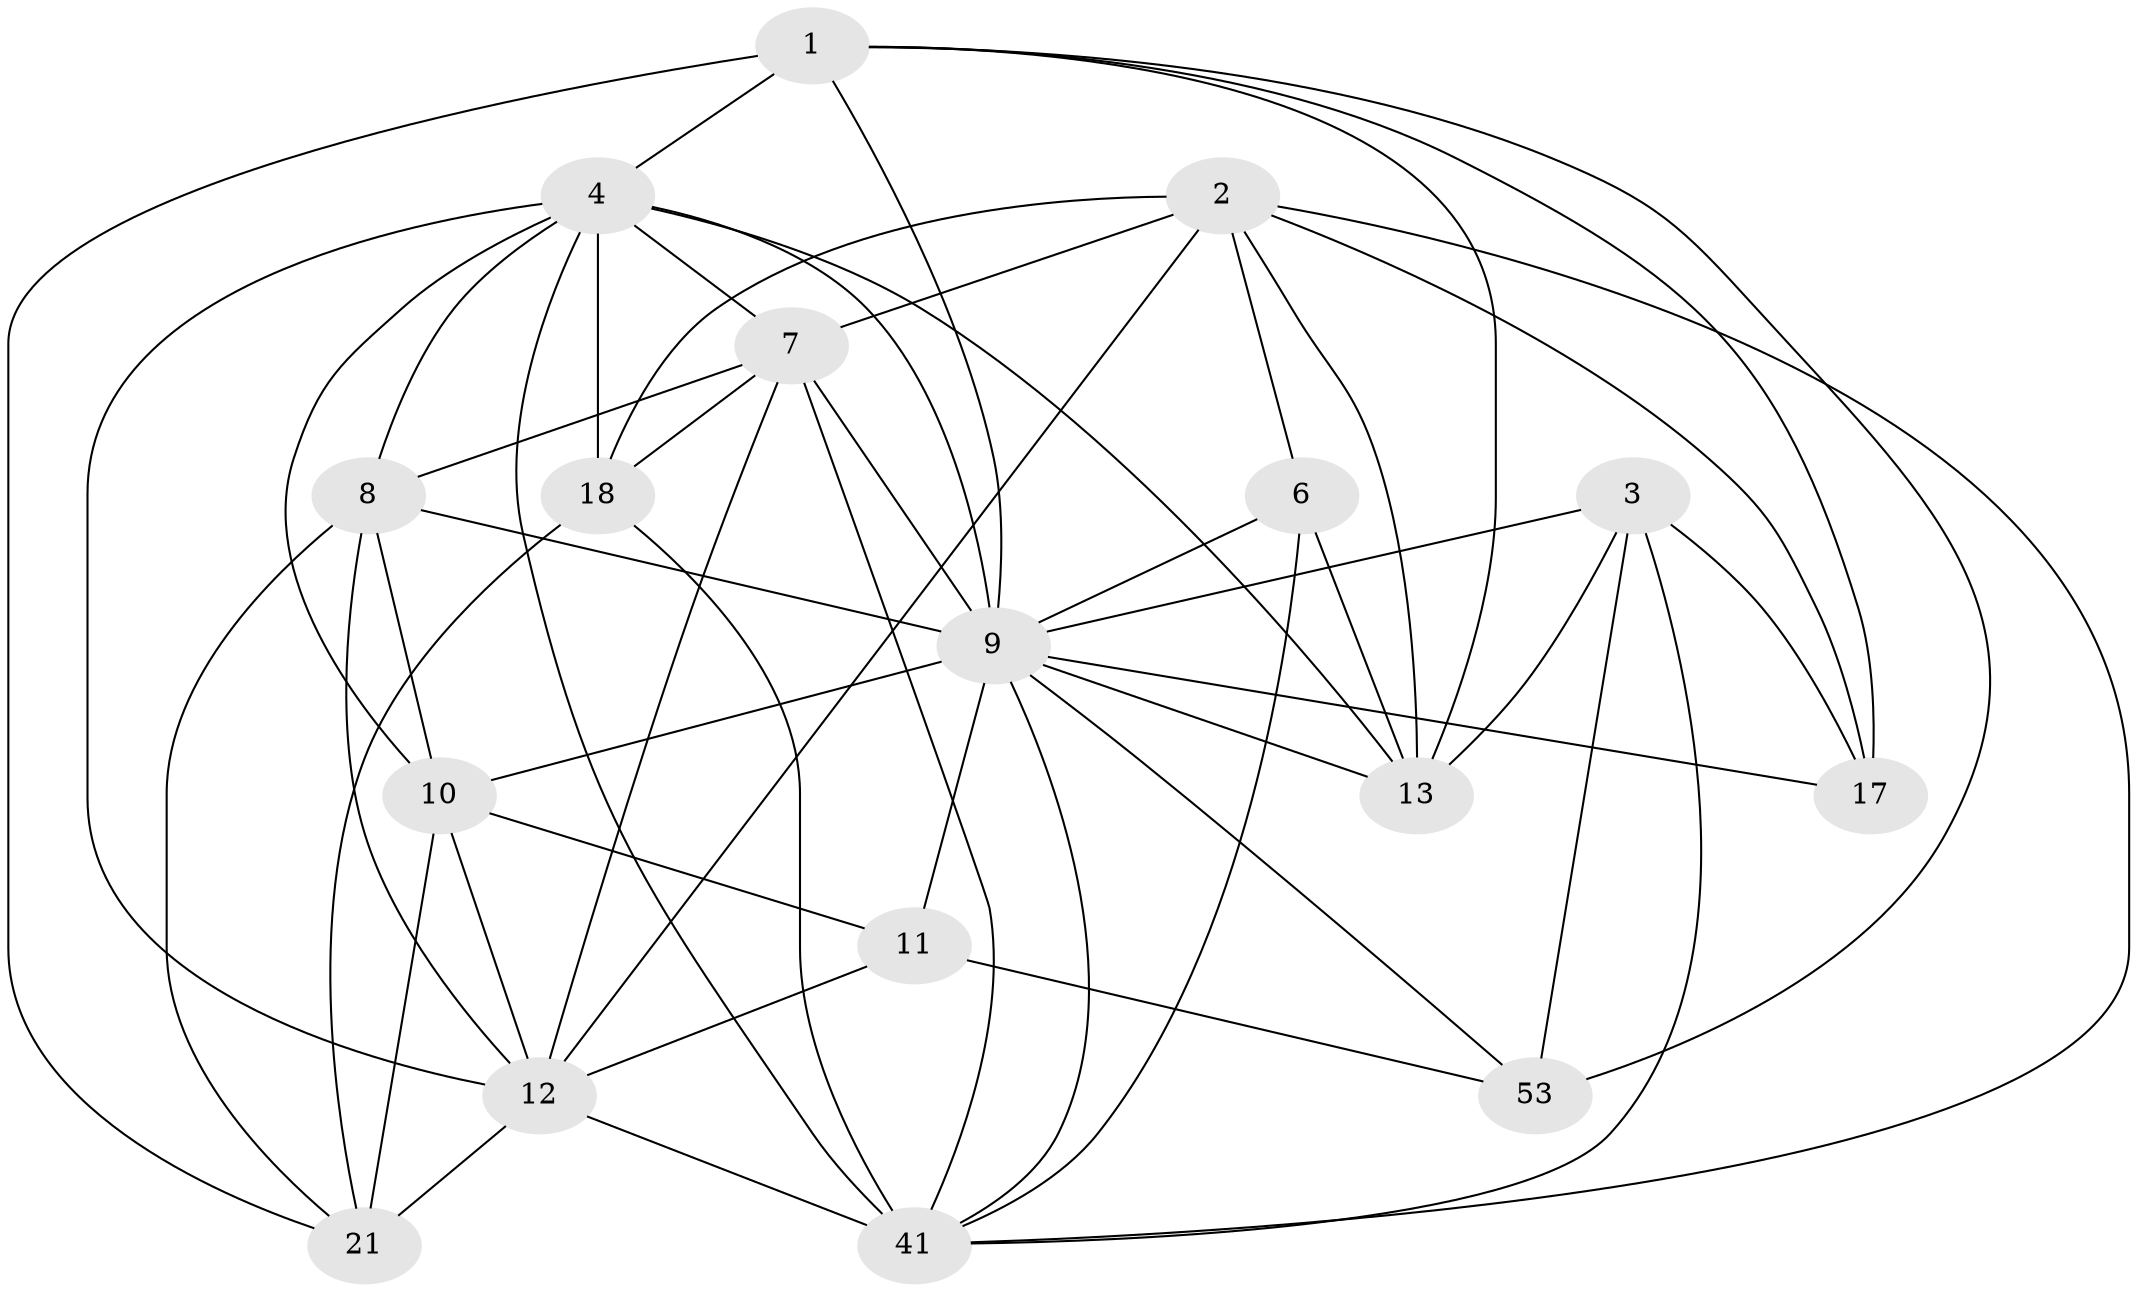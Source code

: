 // original degree distribution, {4: 1.0}
// Generated by graph-tools (version 1.1) at 2025/20/03/04/25 18:20:58]
// undirected, 17 vertices, 53 edges
graph export_dot {
graph [start="1"]
  node [color=gray90,style=filled];
  1 [super="+29+23"];
  2 [super="+20+54+34"];
  3 [super="+25"];
  4 [super="+26+22+5"];
  6;
  7 [super="+40+44+50+15"];
  8 [super="+28+57"];
  9 [super="+33+16+35"];
  10 [super="+14"];
  11 [super="+48"];
  12 [super="+31+19+24"];
  13 [super="+45+36"];
  17;
  18 [super="+37+47"];
  21 [super="+32+43"];
  41 [super="+51+42"];
  53;
  1 -- 53;
  1 -- 13;
  1 -- 4 [weight=2];
  1 -- 21 [weight=2];
  1 -- 17;
  1 -- 9;
  2 -- 6;
  2 -- 41;
  2 -- 13 [weight=2];
  2 -- 7 [weight=2];
  2 -- 12;
  2 -- 17;
  2 -- 18 [weight=2];
  3 -- 17;
  3 -- 41;
  3 -- 53;
  3 -- 13 [weight=2];
  3 -- 9;
  4 -- 18 [weight=2];
  4 -- 13;
  4 -- 8;
  4 -- 9;
  4 -- 7;
  4 -- 41 [weight=2];
  4 -- 10;
  4 -- 12;
  6 -- 13;
  6 -- 41;
  6 -- 9;
  7 -- 41;
  7 -- 12 [weight=2];
  7 -- 8;
  7 -- 9 [weight=2];
  7 -- 18;
  8 -- 21;
  8 -- 10 [weight=2];
  8 -- 9 [weight=2];
  8 -- 12;
  9 -- 41;
  9 -- 53;
  9 -- 10;
  9 -- 11 [weight=3];
  9 -- 13;
  9 -- 17;
  10 -- 21 [weight=2];
  10 -- 11;
  10 -- 12;
  11 -- 53;
  11 -- 12;
  12 -- 41 [weight=2];
  12 -- 21 [weight=3];
  18 -- 41;
  18 -- 21 [weight=2];
}
